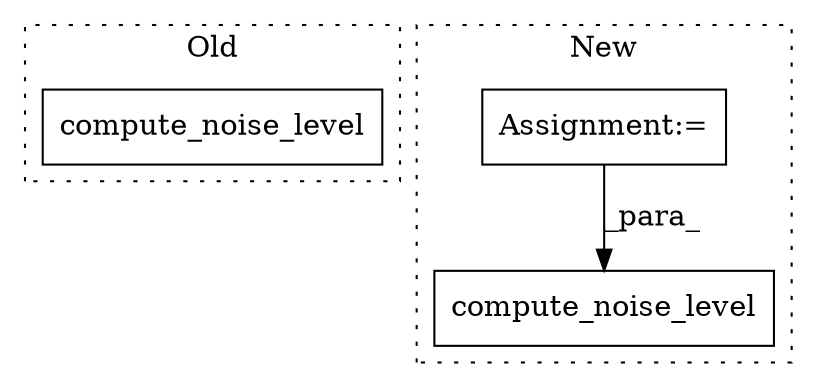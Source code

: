 digraph G {
subgraph cluster0 {
1 [label="compute_noise_level" a="32" s="2602,2651" l="20,1" shape="box"];
label = "Old";
style="dotted";
}
subgraph cluster1 {
2 [label="compute_noise_level" a="32" s="2724,2748" l="20,1" shape="box"];
3 [label="Assignment:=" a="7" s="2385" l="1" shape="box"];
label = "New";
style="dotted";
}
3 -> 2 [label="_para_"];
}